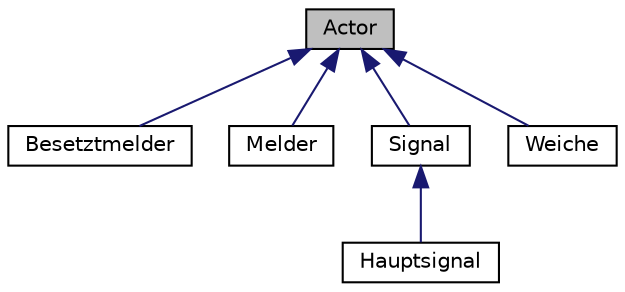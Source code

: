 digraph "Actor"
{
 // LATEX_PDF_SIZE
  edge [fontname="Helvetica",fontsize="10",labelfontname="Helvetica",labelfontsize="10"];
  node [fontname="Helvetica",fontsize="10",shape=record];
  Node1 [label="Actor",height=0.2,width=0.4,color="black", fillcolor="grey75", style="filled", fontcolor="black",tooltip=" "];
  Node1 -> Node2 [dir="back",color="midnightblue",fontsize="10",style="solid",fontname="Helvetica"];
  Node2 [label="Besetztmelder",height=0.2,width=0.4,color="black", fillcolor="white", style="filled",URL="$class_besetztmelder.html",tooltip=" "];
  Node1 -> Node3 [dir="back",color="midnightblue",fontsize="10",style="solid",fontname="Helvetica"];
  Node3 [label="Melder",height=0.2,width=0.4,color="black", fillcolor="white", style="filled",URL="$class_melder.html",tooltip=" "];
  Node1 -> Node4 [dir="back",color="midnightblue",fontsize="10",style="solid",fontname="Helvetica"];
  Node4 [label="Signal",height=0.2,width=0.4,color="black", fillcolor="white", style="filled",URL="$class_signal.html",tooltip=" "];
  Node4 -> Node5 [dir="back",color="midnightblue",fontsize="10",style="solid",fontname="Helvetica"];
  Node5 [label="Hauptsignal",height=0.2,width=0.4,color="black", fillcolor="white", style="filled",URL="$class_hauptsignal.html",tooltip=" "];
  Node1 -> Node6 [dir="back",color="midnightblue",fontsize="10",style="solid",fontname="Helvetica"];
  Node6 [label="Weiche",height=0.2,width=0.4,color="black", fillcolor="white", style="filled",URL="$class_weiche.html",tooltip=" "];
}
